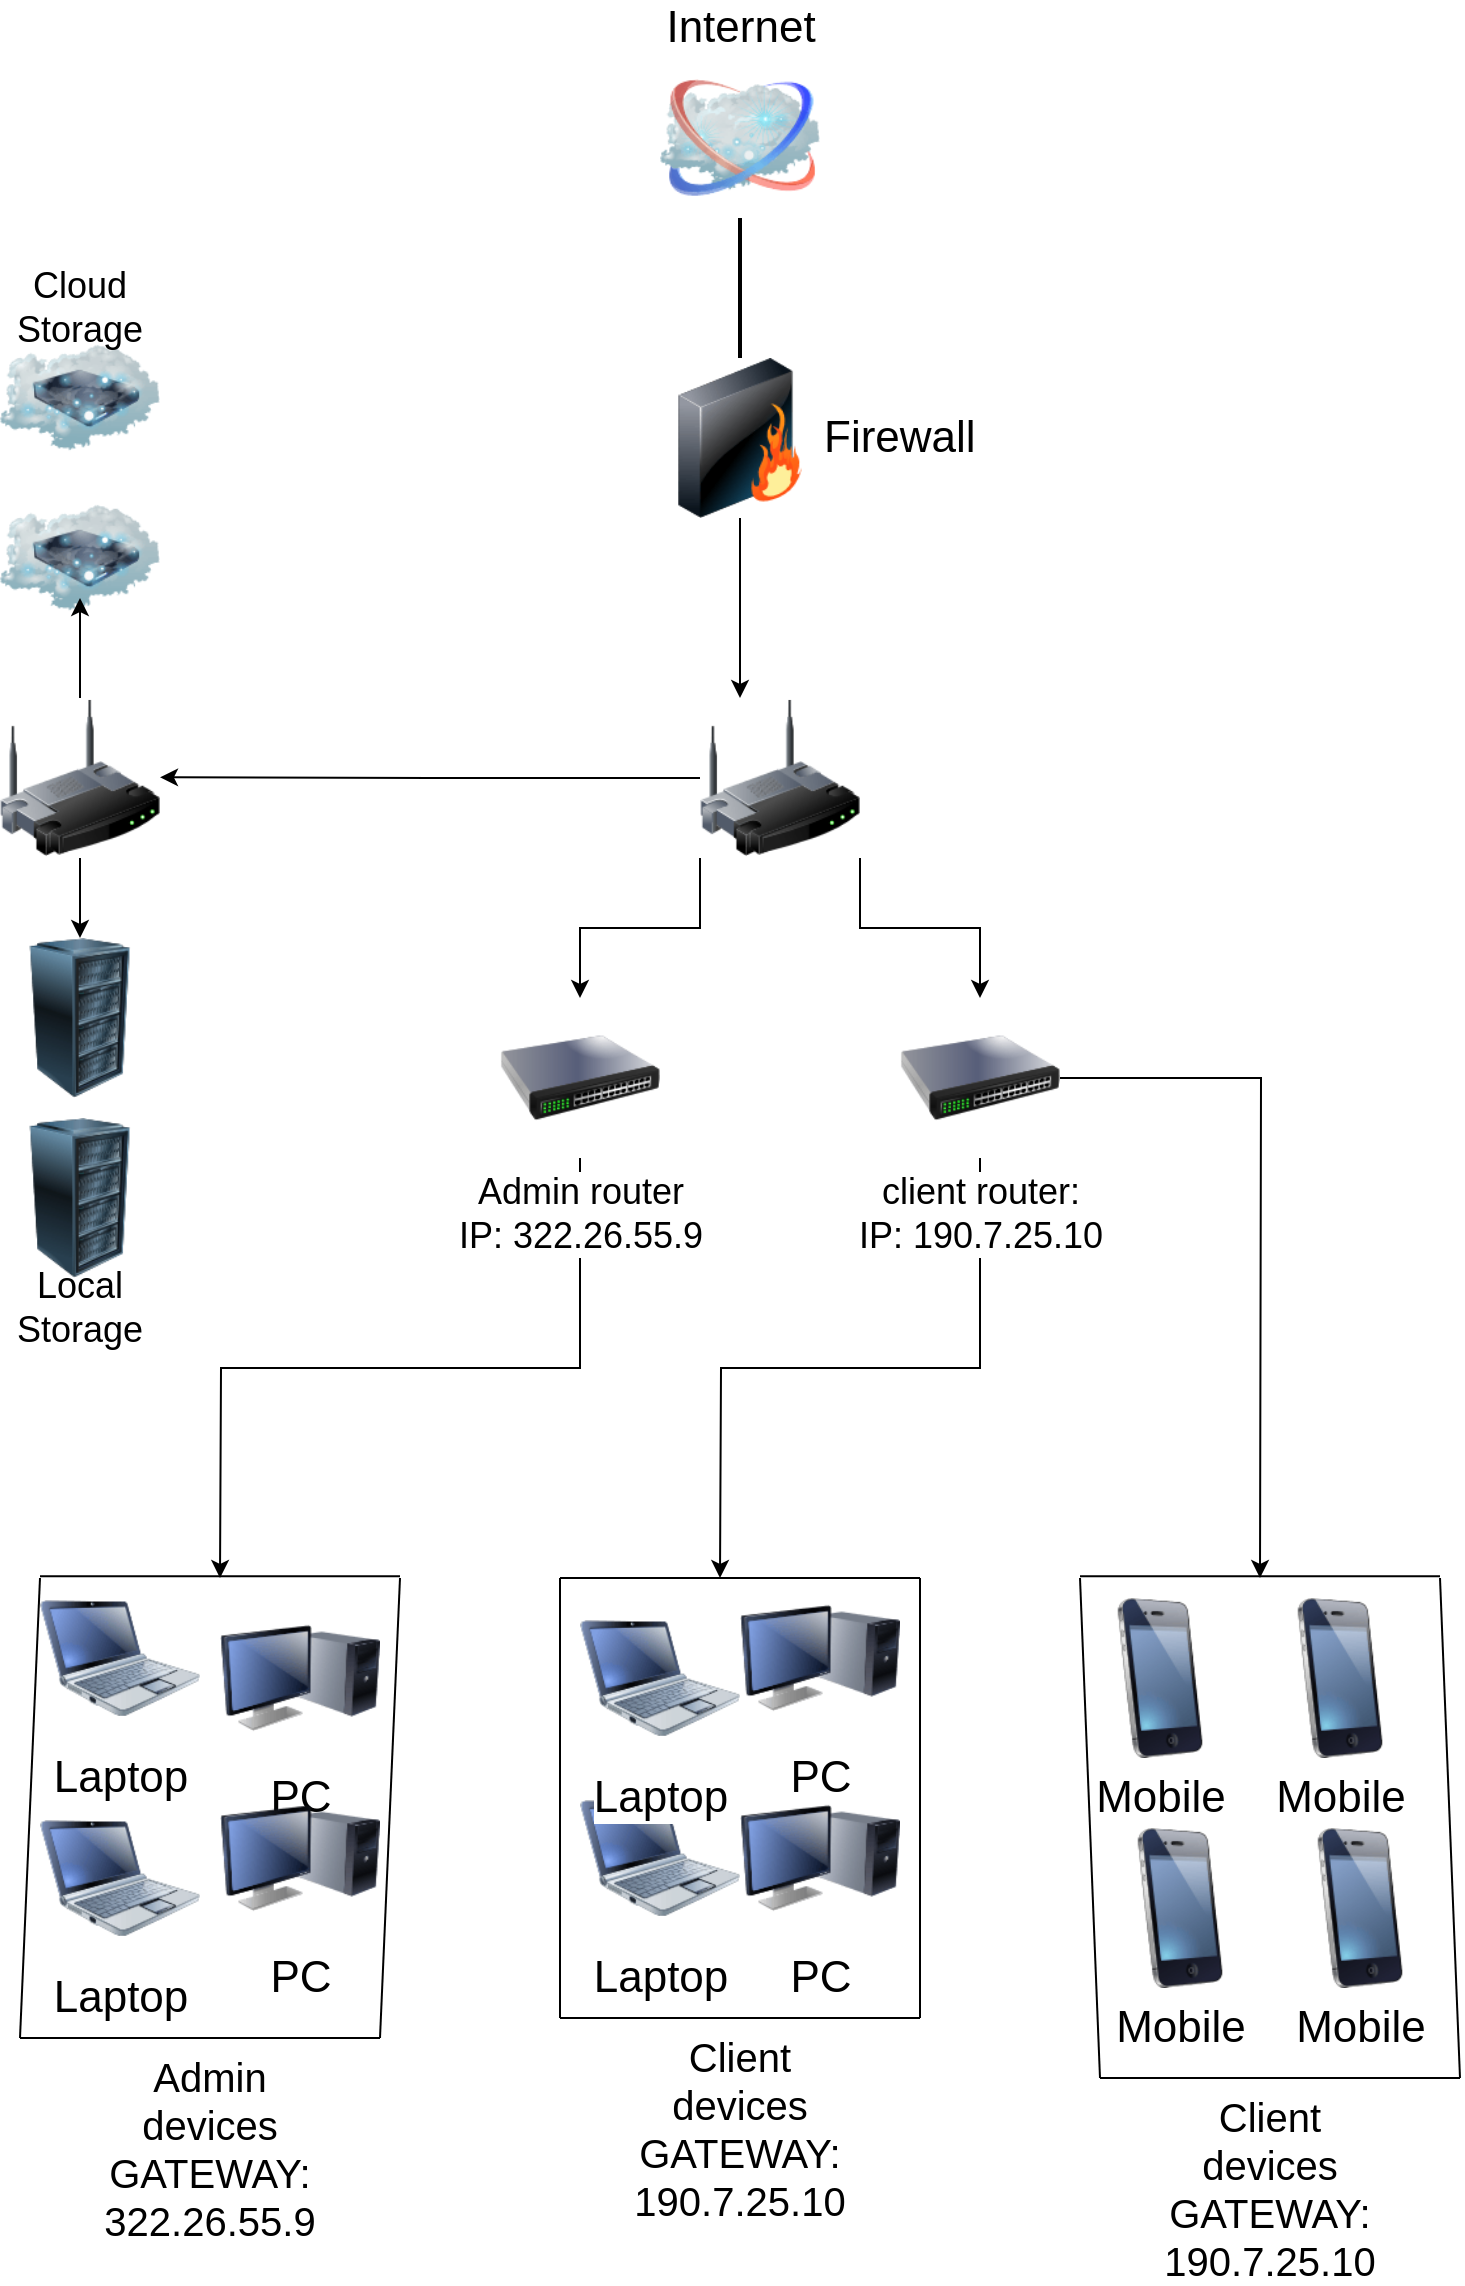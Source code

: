 <mxfile version="22.0.4" type="device">
  <diagram name="Page-1" id="55a83fd1-7818-8e21-69c5-c3457e3827bb">
    <mxGraphModel dx="1750" dy="943" grid="1" gridSize="10" guides="1" tooltips="1" connect="1" arrows="1" fold="1" page="1" pageScale="1" pageWidth="1100" pageHeight="850" background="none" math="0" shadow="0">
      <root>
        <mxCell id="0" />
        <mxCell id="1" parent="0" />
        <mxCell id="69ecfefc5c41e42c-2" value="Internet" style="image;html=1;labelBackgroundColor=#ffffff;image=img/lib/clip_art/networking/Cloud_128x128.png;rounded=1;shadow=0;comic=0;strokeWidth=2;fontSize=22;labelPosition=center;verticalLabelPosition=top;align=center;verticalAlign=bottom;" parent="1" vertex="1">
          <mxGeometry x="470" y="140" width="80" height="80" as="geometry" />
        </mxCell>
        <mxCell id="69ecfefc5c41e42c-19" style="edgeStyle=none;rounded=0;html=1;labelBackgroundColor=none;endArrow=none;strokeWidth=2;fontFamily=Verdana;fontSize=22" parent="1" source="69ecfefc5c41e42c-3" target="69ecfefc5c41e42c-2" edge="1">
          <mxGeometry relative="1" as="geometry" />
        </mxCell>
        <mxCell id="jA1eTffYIZ-u4WGQJC9J-23" style="edgeStyle=orthogonalEdgeStyle;rounded=0;orthogonalLoop=1;jettySize=auto;html=1;exitX=0.5;exitY=1;exitDx=0;exitDy=0;entryX=0.25;entryY=0;entryDx=0;entryDy=0;" edge="1" parent="1" source="69ecfefc5c41e42c-3" target="jA1eTffYIZ-u4WGQJC9J-17">
          <mxGeometry relative="1" as="geometry" />
        </mxCell>
        <mxCell id="69ecfefc5c41e42c-3" value="Firewall" style="image;html=1;labelBackgroundColor=#ffffff;image=img/lib/clip_art/networking/Firewall_128x128.png;rounded=1;shadow=0;comic=0;strokeWidth=2;fontSize=22;labelPosition=right;verticalLabelPosition=middle;align=left;verticalAlign=middle;" parent="1" vertex="1">
          <mxGeometry x="470" y="290" width="80" height="80" as="geometry" />
        </mxCell>
        <mxCell id="69ecfefc5c41e42c-5" value="PC" style="image;html=1;labelBackgroundColor=#ffffff;image=img/lib/clip_art/computers/Monitor_Tower_128x128.png;rounded=1;shadow=0;comic=0;strokeWidth=2;fontSize=22" parent="1" vertex="1">
          <mxGeometry x="250" y="910" width="80" height="80" as="geometry" />
        </mxCell>
        <mxCell id="69ecfefc5c41e42c-8" value="Mobile" style="image;html=1;labelBackgroundColor=#ffffff;image=img/lib/clip_art/telecommunication/iPhone_128x128.png;rounded=1;shadow=0;comic=0;strokeWidth=2;fontSize=22" parent="1" vertex="1">
          <mxGeometry x="690" y="1025" width="80" height="80" as="geometry" />
        </mxCell>
        <mxCell id="69ecfefc5c41e42c-9" value="Laptop" style="image;html=1;labelBackgroundColor=#ffffff;image=img/lib/clip_art/computers/Netbook_128x128.png;rounded=1;shadow=0;comic=0;strokeColor=#000000;strokeWidth=2;fillColor=#FFFFFF;fontSize=22;fontColor=#000000;" parent="1" vertex="1">
          <mxGeometry x="160" y="900" width="80" height="80" as="geometry" />
        </mxCell>
        <mxCell id="69ecfefc5c41e42c-10" value="Laptop" style="image;html=1;labelBackgroundColor=#ffffff;image=img/lib/clip_art/computers/Netbook_128x128.png;rounded=1;shadow=0;comic=0;strokeWidth=2;fontSize=22" parent="1" vertex="1">
          <mxGeometry x="430" y="1000" width="80" height="80" as="geometry" />
        </mxCell>
        <mxCell id="jA1eTffYIZ-u4WGQJC9J-3" value="Mobile" style="image;html=1;labelBackgroundColor=#ffffff;image=img/lib/clip_art/telecommunication/iPhone_128x128.png;rounded=1;shadow=0;comic=0;strokeWidth=2;fontSize=22" vertex="1" parent="1">
          <mxGeometry x="680" y="910" width="80" height="80" as="geometry" />
        </mxCell>
        <mxCell id="jA1eTffYIZ-u4WGQJC9J-5" value="Mobile" style="image;html=1;labelBackgroundColor=#ffffff;image=img/lib/clip_art/telecommunication/iPhone_128x128.png;rounded=1;shadow=0;comic=0;strokeWidth=2;fontSize=22" vertex="1" parent="1">
          <mxGeometry x="780" y="1025" width="80" height="80" as="geometry" />
        </mxCell>
        <mxCell id="jA1eTffYIZ-u4WGQJC9J-6" value="Mobile" style="image;html=1;labelBackgroundColor=#ffffff;image=img/lib/clip_art/telecommunication/iPhone_128x128.png;rounded=1;shadow=0;comic=0;strokeWidth=2;fontSize=22" vertex="1" parent="1">
          <mxGeometry x="770" y="910" width="80" height="80" as="geometry" />
        </mxCell>
        <mxCell id="jA1eTffYIZ-u4WGQJC9J-7" value="PC" style="image;html=1;labelBackgroundColor=#ffffff;image=img/lib/clip_art/computers/Monitor_Tower_128x128.png;rounded=1;shadow=0;comic=0;strokeWidth=2;fontSize=22" vertex="1" parent="1">
          <mxGeometry x="510" y="900" width="80" height="80" as="geometry" />
        </mxCell>
        <mxCell id="jA1eTffYIZ-u4WGQJC9J-8" value="PC" style="image;html=1;labelBackgroundColor=#ffffff;image=img/lib/clip_art/computers/Monitor_Tower_128x128.png;rounded=1;shadow=0;comic=0;strokeWidth=2;fontSize=22" vertex="1" parent="1">
          <mxGeometry x="250" y="1000" width="80" height="80" as="geometry" />
        </mxCell>
        <mxCell id="jA1eTffYIZ-u4WGQJC9J-9" value="PC" style="image;html=1;labelBackgroundColor=#ffffff;image=img/lib/clip_art/computers/Monitor_Tower_128x128.png;rounded=1;shadow=0;comic=0;strokeWidth=2;fontSize=22" vertex="1" parent="1">
          <mxGeometry x="510" y="1000" width="80" height="80" as="geometry" />
        </mxCell>
        <mxCell id="jA1eTffYIZ-u4WGQJC9J-10" value="Laptop" style="image;html=1;labelBackgroundColor=#ffffff;image=img/lib/clip_art/computers/Netbook_128x128.png;rounded=1;shadow=0;comic=0;strokeWidth=2;fontSize=22" vertex="1" parent="1">
          <mxGeometry x="430" y="910" width="80" height="80" as="geometry" />
        </mxCell>
        <mxCell id="jA1eTffYIZ-u4WGQJC9J-11" value="Laptop" style="image;html=1;labelBackgroundColor=#ffffff;image=img/lib/clip_art/computers/Netbook_128x128.png;rounded=1;shadow=0;comic=0;strokeWidth=2;fontSize=22" vertex="1" parent="1">
          <mxGeometry x="160" y="1010" width="80" height="80" as="geometry" />
        </mxCell>
        <mxCell id="jA1eTffYIZ-u4WGQJC9J-13" value="" style="image;html=1;image=img/lib/clip_art/computers/Server_Rack_128x128.png" vertex="1" parent="1">
          <mxGeometry x="140" y="580" width="80" height="80" as="geometry" />
        </mxCell>
        <mxCell id="jA1eTffYIZ-u4WGQJC9J-14" value="" style="image;html=1;image=img/lib/clip_art/computers/Server_Rack_128x128.png" vertex="1" parent="1">
          <mxGeometry x="140" y="670" width="80" height="80" as="geometry" />
        </mxCell>
        <mxCell id="jA1eTffYIZ-u4WGQJC9J-15" value="" style="image;html=1;image=img/lib/clip_art/networking/Cloud_Storage_128x128.png" vertex="1" parent="1">
          <mxGeometry x="140" y="270" width="80" height="80" as="geometry" />
        </mxCell>
        <mxCell id="jA1eTffYIZ-u4WGQJC9J-16" value="" style="image;html=1;image=img/lib/clip_art/networking/Cloud_Storage_128x128.png" vertex="1" parent="1">
          <mxGeometry x="140" y="350" width="80" height="80" as="geometry" />
        </mxCell>
        <mxCell id="jA1eTffYIZ-u4WGQJC9J-20" style="edgeStyle=orthogonalEdgeStyle;rounded=0;orthogonalLoop=1;jettySize=auto;html=1;exitX=0;exitY=1;exitDx=0;exitDy=0;" edge="1" parent="1" source="jA1eTffYIZ-u4WGQJC9J-17" target="jA1eTffYIZ-u4WGQJC9J-18">
          <mxGeometry relative="1" as="geometry" />
        </mxCell>
        <mxCell id="jA1eTffYIZ-u4WGQJC9J-21" style="edgeStyle=orthogonalEdgeStyle;rounded=0;orthogonalLoop=1;jettySize=auto;html=1;exitX=1;exitY=1;exitDx=0;exitDy=0;" edge="1" parent="1" source="jA1eTffYIZ-u4WGQJC9J-17" target="jA1eTffYIZ-u4WGQJC9J-19">
          <mxGeometry relative="1" as="geometry" />
        </mxCell>
        <mxCell id="jA1eTffYIZ-u4WGQJC9J-26" style="edgeStyle=orthogonalEdgeStyle;rounded=0;orthogonalLoop=1;jettySize=auto;html=1;exitX=0;exitY=0.5;exitDx=0;exitDy=0;" edge="1" parent="1" source="jA1eTffYIZ-u4WGQJC9J-17">
          <mxGeometry relative="1" as="geometry">
            <mxPoint x="220" y="499.667" as="targetPoint" />
          </mxGeometry>
        </mxCell>
        <mxCell id="jA1eTffYIZ-u4WGQJC9J-17" value="" style="image;html=1;labelBackgroundColor=#ffffff;image=img/lib/clip_art/networking/Wireless_Router_128x128.png;rounded=1;shadow=0;comic=0;strokeWidth=2;fontSize=22" vertex="1" parent="1">
          <mxGeometry x="490" y="460" width="80" height="80" as="geometry" />
        </mxCell>
        <mxCell id="jA1eTffYIZ-u4WGQJC9J-51" style="edgeStyle=orthogonalEdgeStyle;rounded=0;orthogonalLoop=1;jettySize=auto;html=1;exitX=0.5;exitY=1;exitDx=0;exitDy=0;" edge="1" parent="1" source="jA1eTffYIZ-u4WGQJC9J-18">
          <mxGeometry relative="1" as="geometry">
            <mxPoint x="250" y="900" as="targetPoint" />
          </mxGeometry>
        </mxCell>
        <mxCell id="jA1eTffYIZ-u4WGQJC9J-18" value="&lt;font style=&quot;font-size: 18px;&quot;&gt;Admin router&lt;br&gt;IP: 322.26.55.9&lt;/font&gt;" style="image;html=1;image=img/lib/clip_art/networking/Switch_128x128.png" vertex="1" parent="1">
          <mxGeometry x="390" y="610" width="80" height="80" as="geometry" />
        </mxCell>
        <mxCell id="jA1eTffYIZ-u4WGQJC9J-52" style="edgeStyle=orthogonalEdgeStyle;rounded=0;orthogonalLoop=1;jettySize=auto;html=1;exitX=0.5;exitY=1;exitDx=0;exitDy=0;" edge="1" parent="1" source="jA1eTffYIZ-u4WGQJC9J-19">
          <mxGeometry relative="1" as="geometry">
            <mxPoint x="500" y="900" as="targetPoint" />
          </mxGeometry>
        </mxCell>
        <mxCell id="jA1eTffYIZ-u4WGQJC9J-53" style="edgeStyle=orthogonalEdgeStyle;rounded=0;orthogonalLoop=1;jettySize=auto;html=1;exitX=1;exitY=0.5;exitDx=0;exitDy=0;" edge="1" parent="1" source="jA1eTffYIZ-u4WGQJC9J-19">
          <mxGeometry relative="1" as="geometry">
            <mxPoint x="770" y="900.0" as="targetPoint" />
          </mxGeometry>
        </mxCell>
        <mxCell id="jA1eTffYIZ-u4WGQJC9J-19" value="&lt;font style=&quot;font-size: 18px;&quot;&gt;client router:&lt;br&gt;IP: 190.7.25.10&lt;/font&gt;" style="image;html=1;image=img/lib/clip_art/networking/Switch_128x128.png" vertex="1" parent="1">
          <mxGeometry x="590" y="610" width="80" height="80" as="geometry" />
        </mxCell>
        <mxCell id="jA1eTffYIZ-u4WGQJC9J-30" value="" style="edgeStyle=orthogonalEdgeStyle;rounded=0;orthogonalLoop=1;jettySize=auto;html=1;" edge="1" parent="1" source="jA1eTffYIZ-u4WGQJC9J-28" target="jA1eTffYIZ-u4WGQJC9J-13">
          <mxGeometry relative="1" as="geometry" />
        </mxCell>
        <mxCell id="jA1eTffYIZ-u4WGQJC9J-28" value="" style="image;html=1;labelBackgroundColor=#ffffff;image=img/lib/clip_art/networking/Wireless_Router_128x128.png;rounded=1;shadow=0;comic=0;strokeWidth=2;fontSize=22" vertex="1" parent="1">
          <mxGeometry x="140" y="460" width="80" height="80" as="geometry" />
        </mxCell>
        <mxCell id="jA1eTffYIZ-u4WGQJC9J-31" style="edgeStyle=orthogonalEdgeStyle;rounded=0;orthogonalLoop=1;jettySize=auto;html=1;exitX=0.5;exitY=0;exitDx=0;exitDy=0;entryX=0.5;entryY=0.75;entryDx=0;entryDy=0;entryPerimeter=0;" edge="1" parent="1" source="jA1eTffYIZ-u4WGQJC9J-28" target="jA1eTffYIZ-u4WGQJC9J-16">
          <mxGeometry relative="1" as="geometry" />
        </mxCell>
        <mxCell id="jA1eTffYIZ-u4WGQJC9J-32" value="&lt;font style=&quot;font-size: 18px;&quot;&gt;Cloud&lt;br&gt;Storage&lt;/font&gt;" style="text;html=1;strokeColor=none;fillColor=none;align=center;verticalAlign=middle;whiteSpace=wrap;rounded=0;" vertex="1" parent="1">
          <mxGeometry x="150" y="250" width="60" height="30" as="geometry" />
        </mxCell>
        <mxCell id="jA1eTffYIZ-u4WGQJC9J-33" value="&lt;font style=&quot;font-size: 18px;&quot;&gt;Local Storage&lt;/font&gt;" style="text;html=1;strokeColor=none;fillColor=none;align=center;verticalAlign=middle;whiteSpace=wrap;rounded=0;" vertex="1" parent="1">
          <mxGeometry x="150" y="750" width="60" height="30" as="geometry" />
        </mxCell>
        <mxCell id="jA1eTffYIZ-u4WGQJC9J-35" value="" style="endArrow=none;html=1;rounded=0;" edge="1" parent="1">
          <mxGeometry width="50" height="50" relative="1" as="geometry">
            <mxPoint x="420" y="900" as="sourcePoint" />
            <mxPoint x="600" y="900" as="targetPoint" />
          </mxGeometry>
        </mxCell>
        <mxCell id="jA1eTffYIZ-u4WGQJC9J-39" value="" style="endArrow=none;html=1;rounded=0;" edge="1" parent="1">
          <mxGeometry width="50" height="50" relative="1" as="geometry">
            <mxPoint x="420" y="1120" as="sourcePoint" />
            <mxPoint x="600" y="1120" as="targetPoint" />
          </mxGeometry>
        </mxCell>
        <mxCell id="jA1eTffYIZ-u4WGQJC9J-40" value="" style="endArrow=none;html=1;rounded=0;" edge="1" parent="1">
          <mxGeometry width="50" height="50" relative="1" as="geometry">
            <mxPoint x="160" y="899.17" as="sourcePoint" />
            <mxPoint x="340" y="899.17" as="targetPoint" />
          </mxGeometry>
        </mxCell>
        <mxCell id="jA1eTffYIZ-u4WGQJC9J-41" value="" style="endArrow=none;html=1;rounded=0;" edge="1" parent="1">
          <mxGeometry width="50" height="50" relative="1" as="geometry">
            <mxPoint x="150" y="1130" as="sourcePoint" />
            <mxPoint x="330" y="1130" as="targetPoint" />
          </mxGeometry>
        </mxCell>
        <mxCell id="jA1eTffYIZ-u4WGQJC9J-42" value="" style="endArrow=none;html=1;rounded=0;" edge="1" parent="1">
          <mxGeometry width="50" height="50" relative="1" as="geometry">
            <mxPoint x="680" y="899.17" as="sourcePoint" />
            <mxPoint x="860" y="899.17" as="targetPoint" />
          </mxGeometry>
        </mxCell>
        <mxCell id="jA1eTffYIZ-u4WGQJC9J-43" value="" style="endArrow=none;html=1;rounded=0;" edge="1" parent="1">
          <mxGeometry width="50" height="50" relative="1" as="geometry">
            <mxPoint x="690" y="1150" as="sourcePoint" />
            <mxPoint x="870" y="1150" as="targetPoint" />
          </mxGeometry>
        </mxCell>
        <mxCell id="jA1eTffYIZ-u4WGQJC9J-44" value="" style="endArrow=none;html=1;rounded=0;" edge="1" parent="1">
          <mxGeometry width="50" height="50" relative="1" as="geometry">
            <mxPoint x="690" y="1150" as="sourcePoint" />
            <mxPoint x="680" y="900" as="targetPoint" />
          </mxGeometry>
        </mxCell>
        <mxCell id="jA1eTffYIZ-u4WGQJC9J-46" value="" style="endArrow=none;html=1;rounded=0;" edge="1" parent="1">
          <mxGeometry width="50" height="50" relative="1" as="geometry">
            <mxPoint x="870" y="1150" as="sourcePoint" />
            <mxPoint x="860" y="900" as="targetPoint" />
          </mxGeometry>
        </mxCell>
        <mxCell id="jA1eTffYIZ-u4WGQJC9J-47" value="" style="endArrow=none;html=1;rounded=0;" edge="1" parent="1">
          <mxGeometry width="50" height="50" relative="1" as="geometry">
            <mxPoint x="600" y="1120" as="sourcePoint" />
            <mxPoint x="600" y="900" as="targetPoint" />
          </mxGeometry>
        </mxCell>
        <mxCell id="jA1eTffYIZ-u4WGQJC9J-48" value="" style="endArrow=none;html=1;rounded=0;" edge="1" parent="1">
          <mxGeometry width="50" height="50" relative="1" as="geometry">
            <mxPoint x="420" y="1120" as="sourcePoint" />
            <mxPoint x="420" y="900" as="targetPoint" />
          </mxGeometry>
        </mxCell>
        <mxCell id="jA1eTffYIZ-u4WGQJC9J-49" value="" style="endArrow=none;html=1;rounded=0;" edge="1" parent="1">
          <mxGeometry width="50" height="50" relative="1" as="geometry">
            <mxPoint x="330" y="1130" as="sourcePoint" />
            <mxPoint x="340" y="900" as="targetPoint" />
          </mxGeometry>
        </mxCell>
        <mxCell id="jA1eTffYIZ-u4WGQJC9J-50" value="" style="endArrow=none;html=1;rounded=0;" edge="1" parent="1">
          <mxGeometry width="50" height="50" relative="1" as="geometry">
            <mxPoint x="150" y="1130" as="sourcePoint" />
            <mxPoint x="160" y="900" as="targetPoint" />
          </mxGeometry>
        </mxCell>
        <mxCell id="jA1eTffYIZ-u4WGQJC9J-54" value="&lt;font style=&quot;font-size: 20px;&quot;&gt;Client devices&lt;br&gt;GATEWAY:&lt;br&gt;190.7.25.10&lt;/font&gt;" style="text;html=1;strokeColor=none;fillColor=none;align=center;verticalAlign=middle;whiteSpace=wrap;rounded=0;" vertex="1" parent="1">
          <mxGeometry x="465" y="1140" width="90" height="70" as="geometry" />
        </mxCell>
        <mxCell id="jA1eTffYIZ-u4WGQJC9J-55" value="&lt;font style=&quot;font-size: 20px;&quot;&gt;Client devices&lt;br&gt;GATEWAY:&lt;br&gt;190.7.25.10&lt;/font&gt;" style="text;html=1;strokeColor=none;fillColor=none;align=center;verticalAlign=middle;whiteSpace=wrap;rounded=0;" vertex="1" parent="1">
          <mxGeometry x="730" y="1170" width="90" height="70" as="geometry" />
        </mxCell>
        <mxCell id="jA1eTffYIZ-u4WGQJC9J-56" value="&lt;font style=&quot;font-size: 20px;&quot;&gt;Admin devices&lt;br&gt;GATEWAY:&lt;br&gt;322.26.55.9&lt;br&gt;&lt;/font&gt;" style="text;html=1;strokeColor=none;fillColor=none;align=center;verticalAlign=middle;whiteSpace=wrap;rounded=0;" vertex="1" parent="1">
          <mxGeometry x="200" y="1150" width="90" height="70" as="geometry" />
        </mxCell>
      </root>
    </mxGraphModel>
  </diagram>
</mxfile>
